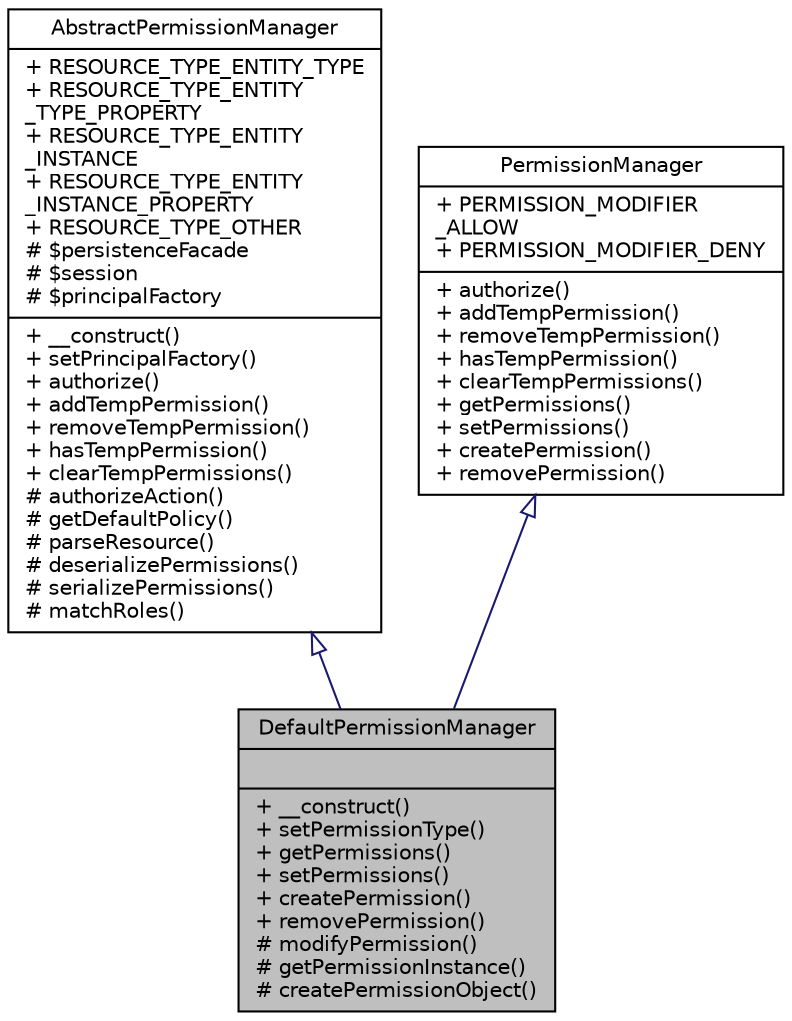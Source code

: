 digraph "DefaultPermissionManager"
{
  edge [fontname="Helvetica",fontsize="10",labelfontname="Helvetica",labelfontsize="10"];
  node [fontname="Helvetica",fontsize="10",shape=record];
  Node0 [label="{DefaultPermissionManager\n||+ __construct()\l+ setPermissionType()\l+ getPermissions()\l+ setPermissions()\l+ createPermission()\l+ removePermission()\l# modifyPermission()\l# getPermissionInstance()\l# createPermissionObject()\l}",height=0.2,width=0.4,color="black", fillcolor="grey75", style="filled", fontcolor="black"];
  Node1 -> Node0 [dir="back",color="midnightblue",fontsize="10",style="solid",arrowtail="onormal",fontname="Helvetica"];
  Node1 [label="{AbstractPermissionManager\n|+ RESOURCE_TYPE_ENTITY_TYPE\l+ RESOURCE_TYPE_ENTITY\l_TYPE_PROPERTY\l+ RESOURCE_TYPE_ENTITY\l_INSTANCE\l+ RESOURCE_TYPE_ENTITY\l_INSTANCE_PROPERTY\l+ RESOURCE_TYPE_OTHER\l# $persistenceFacade\l# $session\l# $principalFactory\l|+ __construct()\l+ setPrincipalFactory()\l+ authorize()\l+ addTempPermission()\l+ removeTempPermission()\l+ hasTempPermission()\l+ clearTempPermissions()\l# authorizeAction()\l# getDefaultPolicy()\l# parseResource()\l# deserializePermissions()\l# serializePermissions()\l# matchRoles()\l}",height=0.2,width=0.4,color="black", fillcolor="white", style="filled",URL="$classwcmf_1_1lib_1_1security_1_1impl_1_1_abstract_permission_manager.html",tooltip="AbstractPermissionManager is the base class for concrete PermissionManager implementations. "];
  Node2 -> Node0 [dir="back",color="midnightblue",fontsize="10",style="solid",arrowtail="onormal",fontname="Helvetica"];
  Node2 [label="{PermissionManager\n|+ PERMISSION_MODIFIER\l_ALLOW\l+ PERMISSION_MODIFIER_DENY\l|+ authorize()\l+ addTempPermission()\l+ removeTempPermission()\l+ hasTempPermission()\l+ clearTempPermissions()\l+ getPermissions()\l+ setPermissions()\l+ createPermission()\l+ removePermission()\l}",height=0.2,width=0.4,color="black", fillcolor="white", style="filled",URL="$interfacewcmf_1_1lib_1_1security_1_1_permission_manager.html",tooltip="PermissionManager implementations are used to handle all authorization requests. "];
}
